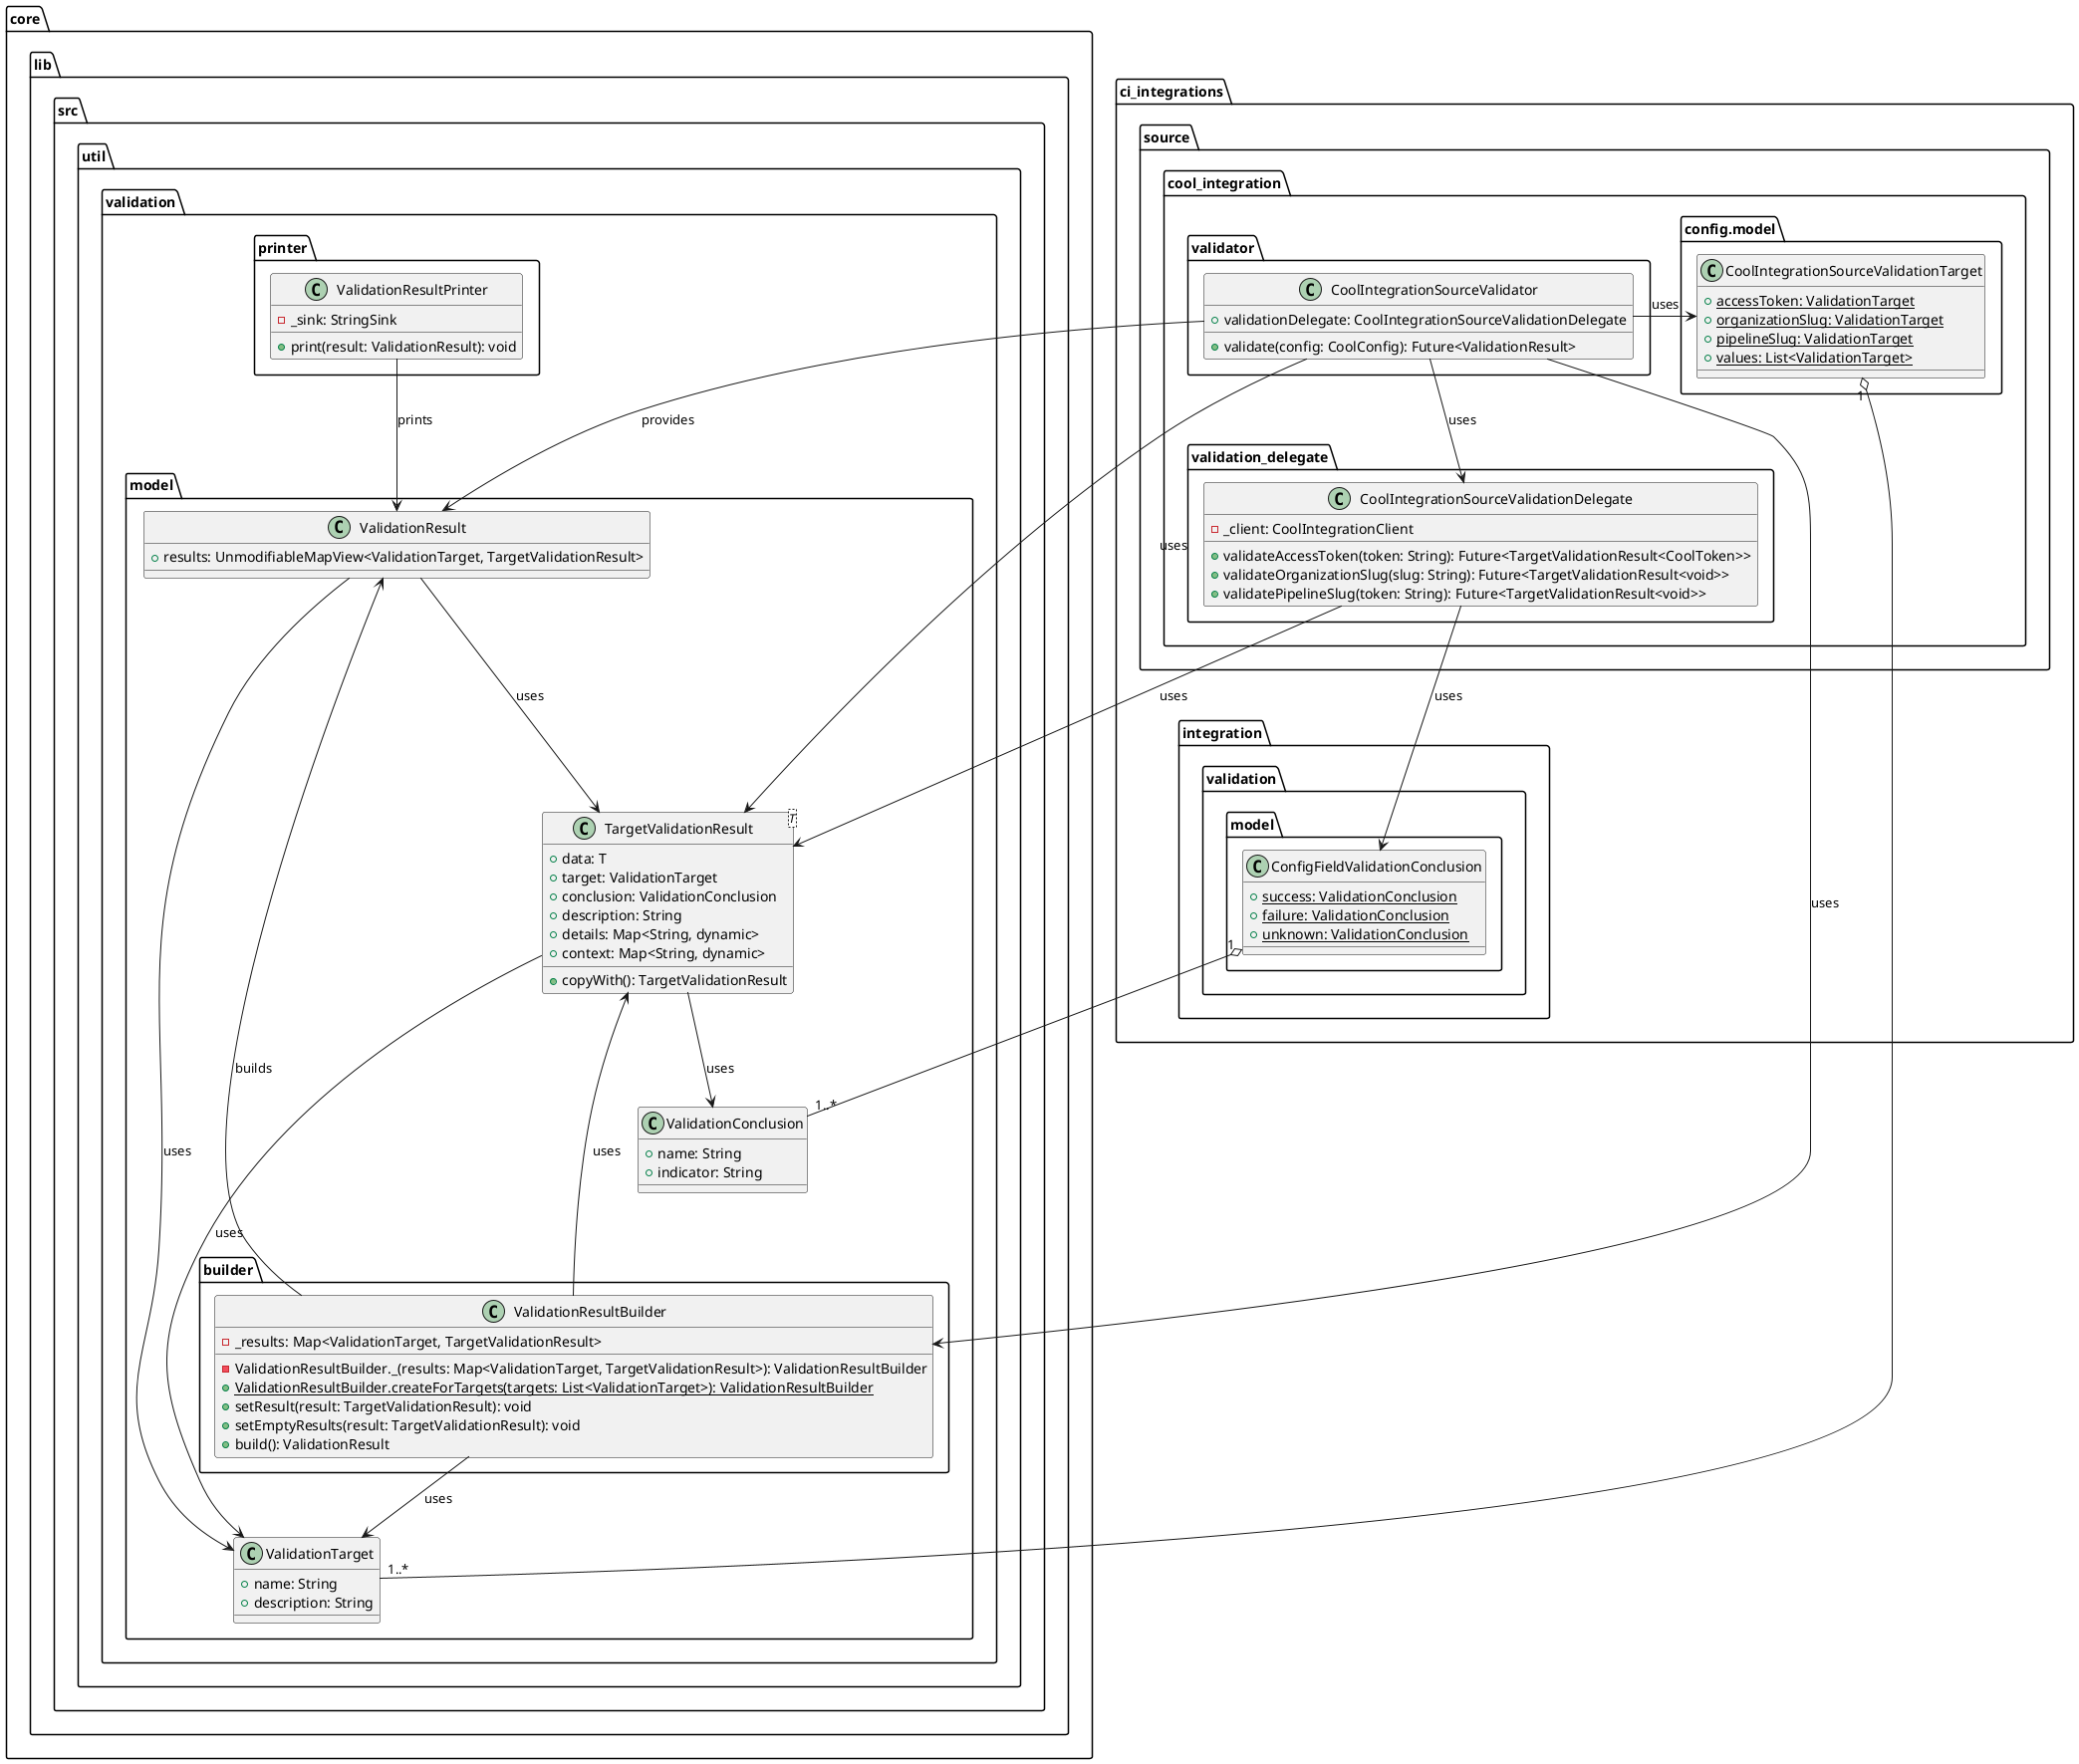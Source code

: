 @startuml ci_integrations_validator_class_diagram

package core.lib.src.util.validation {
    package model {
        package builder {
            class ValidationResultBuilder {
                - _results: Map<ValidationTarget, TargetValidationResult>

                - ValidationResultBuilder._(results: Map<ValidationTarget, TargetValidationResult>): ValidationResultBuilder
                + {static} ValidationResultBuilder.createForTargets(targets: List<ValidationTarget>): ValidationResultBuilder
                + setResult(result: TargetValidationResult): void
                + setEmptyResults(result: TargetValidationResult): void
                + build(): ValidationResult
            }
        }

        class ValidationTarget {
            + name: String
            + description: String
        }

        class ValidationConclusion {
            + name: String
            + indicator: String
        }

        class TargetValidationResult<T> {
            + data: T
            + target: ValidationTarget
            + conclusion: ValidationConclusion
            + description: String
            + details: Map<String, dynamic>
            + context: Map<String, dynamic>

            + copyWith(): TargetValidationResult
        }

        class ValidationResult{
            + results: UnmodifiableMapView<ValidationTarget, TargetValidationResult>
        }
    }

    package printer {
        class ValidationResultPrinter{
            - _sink: StringSink

            + print(result: ValidationResult): void
        }
    }
}

package ci_integrations {
    package integration.validation.model {
        class ConfigFieldValidationConclusion {
            + {static} success: ValidationConclusion
            + {static} failure: ValidationConclusion
            + {static} unknown: ValidationConclusion
        }
    }

    package source.cool_integration {
        package config.model as cool_integration_config_model {
            class CoolIntegrationSourceValidationTarget {
                + {static} accessToken: ValidationTarget
                + {static} organizationSlug: ValidationTarget
                + {static} pipelineSlug: ValidationTarget
                + {static} values: List<ValidationTarget>
            }
        }

        package validation_delegate {
            class CoolIntegrationSourceValidationDelegate {
                - _client: CoolIntegrationClient

                + validateAccessToken(token: String): Future<TargetValidationResult<CoolToken>>
                + validateOrganizationSlug(slug: String): Future<TargetValidationResult<void>>
                + validatePipelineSlug(token: String): Future<TargetValidationResult<void>>
            }
        }

        package validator {
            class CoolIntegrationSourceValidator {
                + validationDelegate: CoolIntegrationSourceValidationDelegate

                + validate(config: CoolConfig): Future<ValidationResult>
            }
        }
    }
}

TargetValidationResult --> ValidationTarget : uses
TargetValidationResult --> ValidationConclusion : uses

ValidationResult --> TargetValidationResult : uses
ValidationResult --> ValidationTarget : uses

ValidationResultBuilder -up-> ValidationResult : builds
ValidationResultBuilder --> ValidationTarget : uses
ValidationResultBuilder -up-> TargetValidationResult : uses

ValidationResultPrinter --> ValidationResult : prints

CoolIntegrationSourceValidator --> CoolIntegrationSourceValidationDelegate : uses
CoolIntegrationSourceValidator --> ValidationResult : provides
CoolIntegrationSourceValidator -left-> CoolIntegrationSourceValidationTarget : uses
CoolIntegrationSourceValidator --> TargetValidationResult : uses
CoolIntegrationSourceValidator  --> ValidationResultBuilder : uses

CoolIntegrationSourceValidationDelegate --> TargetValidationResult : uses

ValidationTarget "1..*" -left-o "1" CoolIntegrationSourceValidationTarget

ValidationConclusion "1..*" -left-o "1" ConfigFieldValidationConclusion

CoolIntegrationSourceValidationDelegate -down-> ConfigFieldValidationConclusion : uses

ValidationConclusion -[hidden]down-> ValidationResultBuilder

@enduml
